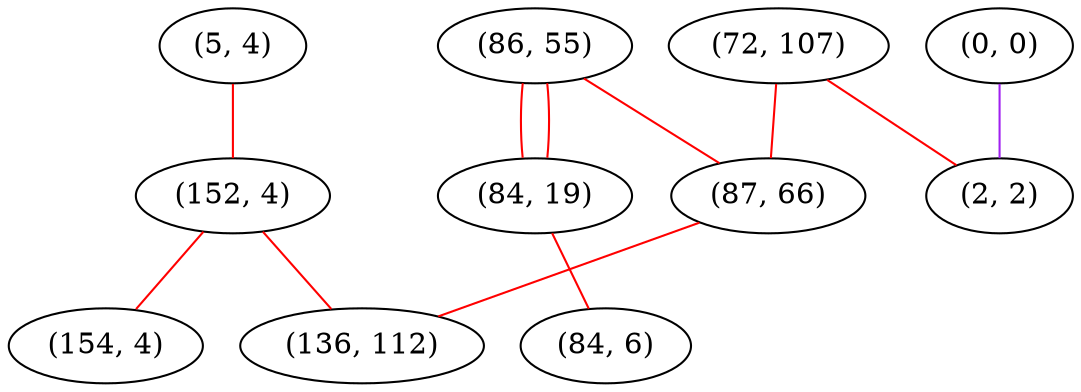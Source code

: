 graph "" {
"(5, 4)";
"(0, 0)";
"(86, 55)";
"(72, 107)";
"(87, 66)";
"(152, 4)";
"(154, 4)";
"(84, 19)";
"(2, 2)";
"(136, 112)";
"(84, 6)";
"(5, 4)" -- "(152, 4)"  [color=red, key=0, weight=1];
"(0, 0)" -- "(2, 2)"  [color=purple, key=0, weight=4];
"(86, 55)" -- "(84, 19)"  [color=red, key=0, weight=1];
"(86, 55)" -- "(84, 19)"  [color=red, key=1, weight=1];
"(86, 55)" -- "(87, 66)"  [color=red, key=0, weight=1];
"(72, 107)" -- "(87, 66)"  [color=red, key=0, weight=1];
"(72, 107)" -- "(2, 2)"  [color=red, key=0, weight=1];
"(87, 66)" -- "(136, 112)"  [color=red, key=0, weight=1];
"(152, 4)" -- "(136, 112)"  [color=red, key=0, weight=1];
"(152, 4)" -- "(154, 4)"  [color=red, key=0, weight=1];
"(84, 19)" -- "(84, 6)"  [color=red, key=0, weight=1];
}
